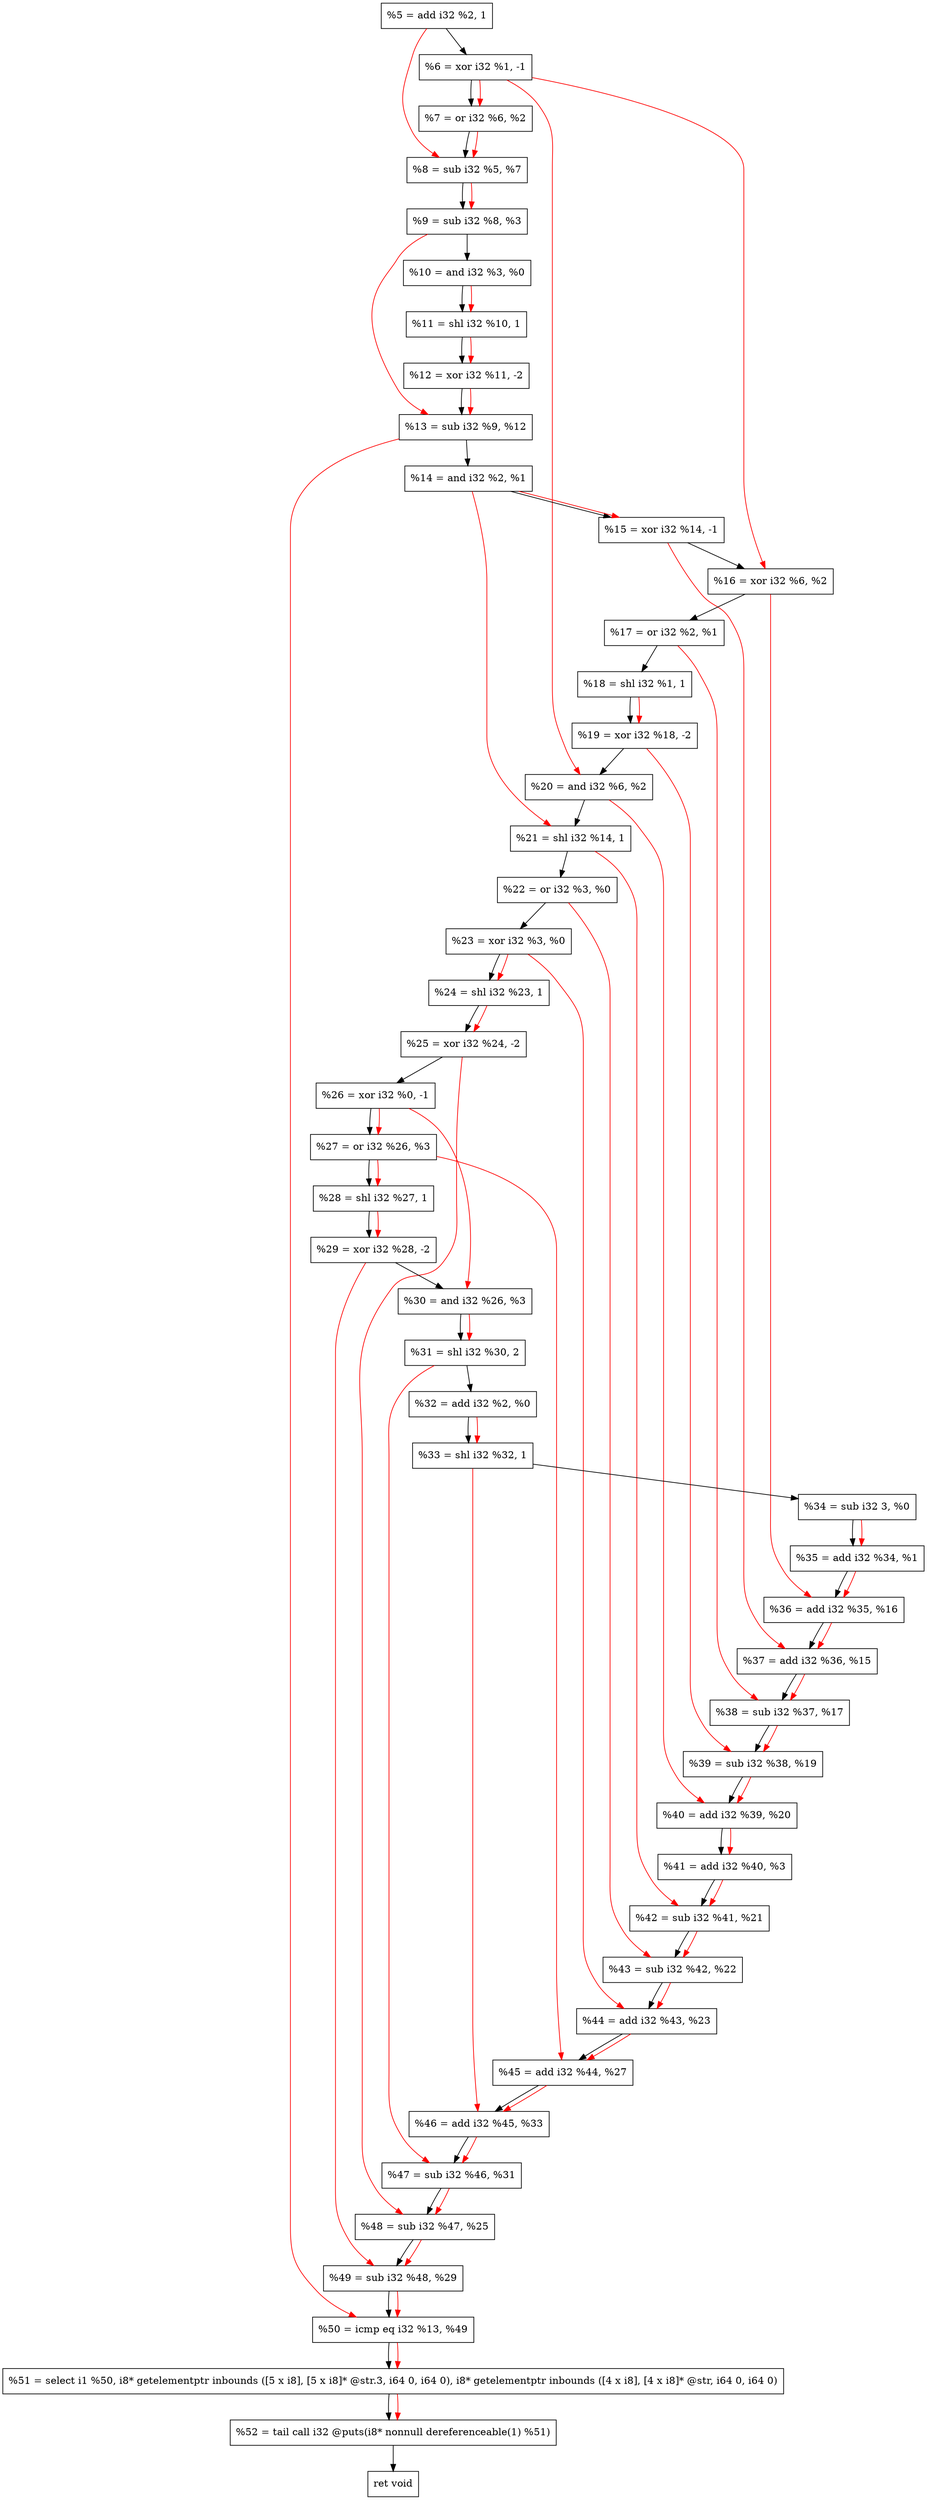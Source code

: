 digraph "DFG for'crackme' function" {
	Node0x1555d30[shape=record, label="  %5 = add i32 %2, 1"];
	Node0x1555dd0[shape=record, label="  %6 = xor i32 %1, -1"];
	Node0x1555e40[shape=record, label="  %7 = or i32 %6, %2"];
	Node0x1555eb0[shape=record, label="  %8 = sub i32 %5, %7"];
	Node0x1555f20[shape=record, label="  %9 = sub i32 %8, %3"];
	Node0x1555f90[shape=record, label="  %10 = and i32 %3, %0"];
	Node0x1556000[shape=record, label="  %11 = shl i32 %10, 1"];
	Node0x15560a0[shape=record, label="  %12 = xor i32 %11, -2"];
	Node0x1556110[shape=record, label="  %13 = sub i32 %9, %12"];
	Node0x1556180[shape=record, label="  %14 = and i32 %2, %1"];
	Node0x15561f0[shape=record, label="  %15 = xor i32 %14, -1"];
	Node0x1556260[shape=record, label="  %16 = xor i32 %6, %2"];
	Node0x15562d0[shape=record, label="  %17 = or i32 %2, %1"];
	Node0x1556340[shape=record, label="  %18 = shl i32 %1, 1"];
	Node0x15563b0[shape=record, label="  %19 = xor i32 %18, -2"];
	Node0x1556420[shape=record, label="  %20 = and i32 %6, %2"];
	Node0x1556490[shape=record, label="  %21 = shl i32 %14, 1"];
	Node0x1556500[shape=record, label="  %22 = or i32 %3, %0"];
	Node0x1556570[shape=record, label="  %23 = xor i32 %3, %0"];
	Node0x15565e0[shape=record, label="  %24 = shl i32 %23, 1"];
	Node0x1556650[shape=record, label="  %25 = xor i32 %24, -2"];
	Node0x15566c0[shape=record, label="  %26 = xor i32 %0, -1"];
	Node0x1556730[shape=record, label="  %27 = or i32 %26, %3"];
	Node0x15567a0[shape=record, label="  %28 = shl i32 %27, 1"];
	Node0x1556810[shape=record, label="  %29 = xor i32 %28, -2"];
	Node0x1556880[shape=record, label="  %30 = and i32 %26, %3"];
	Node0x1556920[shape=record, label="  %31 = shl i32 %30, 2"];
	Node0x1556990[shape=record, label="  %32 = add i32 %2, %0"];
	Node0x1556c10[shape=record, label="  %33 = shl i32 %32, 1"];
	Node0x1556cb0[shape=record, label="  %34 = sub i32 3, %0"];
	Node0x1556d20[shape=record, label="  %35 = add i32 %34, %1"];
	Node0x1556d90[shape=record, label="  %36 = add i32 %35, %16"];
	Node0x1556e00[shape=record, label="  %37 = add i32 %36, %15"];
	Node0x1556e70[shape=record, label="  %38 = sub i32 %37, %17"];
	Node0x1556ee0[shape=record, label="  %39 = sub i32 %38, %19"];
	Node0x1556f50[shape=record, label="  %40 = add i32 %39, %20"];
	Node0x1556fc0[shape=record, label="  %41 = add i32 %40, %3"];
	Node0x1557030[shape=record, label="  %42 = sub i32 %41, %21"];
	Node0x15570a0[shape=record, label="  %43 = sub i32 %42, %22"];
	Node0x1557110[shape=record, label="  %44 = add i32 %43, %23"];
	Node0x1557180[shape=record, label="  %45 = add i32 %44, %27"];
	Node0x15571f0[shape=record, label="  %46 = add i32 %45, %33"];
	Node0x1557260[shape=record, label="  %47 = sub i32 %46, %31"];
	Node0x15572d0[shape=record, label="  %48 = sub i32 %47, %25"];
	Node0x1557340[shape=record, label="  %49 = sub i32 %48, %29"];
	Node0x15573b0[shape=record, label="  %50 = icmp eq i32 %13, %49"];
	Node0x14f6268[shape=record, label="  %51 = select i1 %50, i8* getelementptr inbounds ([5 x i8], [5 x i8]* @str.3, i64 0, i64 0), i8* getelementptr inbounds ([4 x i8], [4 x i8]* @str, i64 0, i64 0)"];
	Node0x1557850[shape=record, label="  %52 = tail call i32 @puts(i8* nonnull dereferenceable(1) %51)"];
	Node0x15578a0[shape=record, label="  ret void"];
	Node0x1555d30 -> Node0x1555dd0;
	Node0x1555dd0 -> Node0x1555e40;
	Node0x1555e40 -> Node0x1555eb0;
	Node0x1555eb0 -> Node0x1555f20;
	Node0x1555f20 -> Node0x1555f90;
	Node0x1555f90 -> Node0x1556000;
	Node0x1556000 -> Node0x15560a0;
	Node0x15560a0 -> Node0x1556110;
	Node0x1556110 -> Node0x1556180;
	Node0x1556180 -> Node0x15561f0;
	Node0x15561f0 -> Node0x1556260;
	Node0x1556260 -> Node0x15562d0;
	Node0x15562d0 -> Node0x1556340;
	Node0x1556340 -> Node0x15563b0;
	Node0x15563b0 -> Node0x1556420;
	Node0x1556420 -> Node0x1556490;
	Node0x1556490 -> Node0x1556500;
	Node0x1556500 -> Node0x1556570;
	Node0x1556570 -> Node0x15565e0;
	Node0x15565e0 -> Node0x1556650;
	Node0x1556650 -> Node0x15566c0;
	Node0x15566c0 -> Node0x1556730;
	Node0x1556730 -> Node0x15567a0;
	Node0x15567a0 -> Node0x1556810;
	Node0x1556810 -> Node0x1556880;
	Node0x1556880 -> Node0x1556920;
	Node0x1556920 -> Node0x1556990;
	Node0x1556990 -> Node0x1556c10;
	Node0x1556c10 -> Node0x1556cb0;
	Node0x1556cb0 -> Node0x1556d20;
	Node0x1556d20 -> Node0x1556d90;
	Node0x1556d90 -> Node0x1556e00;
	Node0x1556e00 -> Node0x1556e70;
	Node0x1556e70 -> Node0x1556ee0;
	Node0x1556ee0 -> Node0x1556f50;
	Node0x1556f50 -> Node0x1556fc0;
	Node0x1556fc0 -> Node0x1557030;
	Node0x1557030 -> Node0x15570a0;
	Node0x15570a0 -> Node0x1557110;
	Node0x1557110 -> Node0x1557180;
	Node0x1557180 -> Node0x15571f0;
	Node0x15571f0 -> Node0x1557260;
	Node0x1557260 -> Node0x15572d0;
	Node0x15572d0 -> Node0x1557340;
	Node0x1557340 -> Node0x15573b0;
	Node0x15573b0 -> Node0x14f6268;
	Node0x14f6268 -> Node0x1557850;
	Node0x1557850 -> Node0x15578a0;
edge [color=red]
	Node0x1555dd0 -> Node0x1555e40;
	Node0x1555d30 -> Node0x1555eb0;
	Node0x1555e40 -> Node0x1555eb0;
	Node0x1555eb0 -> Node0x1555f20;
	Node0x1555f90 -> Node0x1556000;
	Node0x1556000 -> Node0x15560a0;
	Node0x1555f20 -> Node0x1556110;
	Node0x15560a0 -> Node0x1556110;
	Node0x1556180 -> Node0x15561f0;
	Node0x1555dd0 -> Node0x1556260;
	Node0x1556340 -> Node0x15563b0;
	Node0x1555dd0 -> Node0x1556420;
	Node0x1556180 -> Node0x1556490;
	Node0x1556570 -> Node0x15565e0;
	Node0x15565e0 -> Node0x1556650;
	Node0x15566c0 -> Node0x1556730;
	Node0x1556730 -> Node0x15567a0;
	Node0x15567a0 -> Node0x1556810;
	Node0x15566c0 -> Node0x1556880;
	Node0x1556880 -> Node0x1556920;
	Node0x1556990 -> Node0x1556c10;
	Node0x1556cb0 -> Node0x1556d20;
	Node0x1556d20 -> Node0x1556d90;
	Node0x1556260 -> Node0x1556d90;
	Node0x1556d90 -> Node0x1556e00;
	Node0x15561f0 -> Node0x1556e00;
	Node0x1556e00 -> Node0x1556e70;
	Node0x15562d0 -> Node0x1556e70;
	Node0x1556e70 -> Node0x1556ee0;
	Node0x15563b0 -> Node0x1556ee0;
	Node0x1556ee0 -> Node0x1556f50;
	Node0x1556420 -> Node0x1556f50;
	Node0x1556f50 -> Node0x1556fc0;
	Node0x1556fc0 -> Node0x1557030;
	Node0x1556490 -> Node0x1557030;
	Node0x1557030 -> Node0x15570a0;
	Node0x1556500 -> Node0x15570a0;
	Node0x15570a0 -> Node0x1557110;
	Node0x1556570 -> Node0x1557110;
	Node0x1557110 -> Node0x1557180;
	Node0x1556730 -> Node0x1557180;
	Node0x1557180 -> Node0x15571f0;
	Node0x1556c10 -> Node0x15571f0;
	Node0x15571f0 -> Node0x1557260;
	Node0x1556920 -> Node0x1557260;
	Node0x1557260 -> Node0x15572d0;
	Node0x1556650 -> Node0x15572d0;
	Node0x15572d0 -> Node0x1557340;
	Node0x1556810 -> Node0x1557340;
	Node0x1556110 -> Node0x15573b0;
	Node0x1557340 -> Node0x15573b0;
	Node0x15573b0 -> Node0x14f6268;
	Node0x14f6268 -> Node0x1557850;
}
